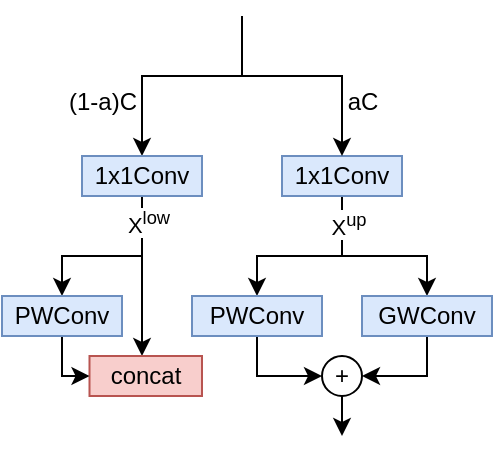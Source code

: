 <mxfile version="22.0.4" type="github">
  <diagram name="第 1 页" id="L62Syw4sW2Bvmkcxk8Q5">
    <mxGraphModel dx="2004" dy="1131" grid="1" gridSize="10" guides="1" tooltips="1" connect="1" arrows="1" fold="1" page="1" pageScale="1" pageWidth="827" pageHeight="1169" math="0" shadow="0">
      <root>
        <mxCell id="0" />
        <mxCell id="1" parent="0" />
        <mxCell id="Ur8V6VJK2JBpg7Gshukn-2" value="" style="endArrow=classic;html=1;rounded=0;entryX=0.5;entryY=0;entryDx=0;entryDy=0;" parent="1" target="Ur8V6VJK2JBpg7Gshukn-3" edge="1">
          <mxGeometry width="50" height="50" relative="1" as="geometry">
            <mxPoint x="380" y="210" as="sourcePoint" />
            <mxPoint x="380" y="250" as="targetPoint" />
            <Array as="points">
              <mxPoint x="380" y="240" />
              <mxPoint x="330" y="240" />
            </Array>
          </mxGeometry>
        </mxCell>
        <mxCell id="Ur8V6VJK2JBpg7Gshukn-22" style="edgeStyle=orthogonalEdgeStyle;rounded=0;orthogonalLoop=1;jettySize=auto;html=1;exitX=0.5;exitY=1;exitDx=0;exitDy=0;" parent="1" source="Ur8V6VJK2JBpg7Gshukn-3" edge="1">
          <mxGeometry relative="1" as="geometry">
            <mxPoint x="330" y="380" as="targetPoint" />
          </mxGeometry>
        </mxCell>
        <mxCell id="U6GN84W_XhxQD2ambfGV-3" style="edgeStyle=orthogonalEdgeStyle;rounded=0;orthogonalLoop=1;jettySize=auto;html=1;exitX=0.5;exitY=1;exitDx=0;exitDy=0;entryX=0.5;entryY=0;entryDx=0;entryDy=0;" parent="1" source="Ur8V6VJK2JBpg7Gshukn-3" target="Ur8V6VJK2JBpg7Gshukn-16" edge="1">
          <mxGeometry relative="1" as="geometry">
            <Array as="points">
              <mxPoint x="330" y="330" />
              <mxPoint x="290" y="330" />
            </Array>
          </mxGeometry>
        </mxCell>
        <mxCell id="U6GN84W_XhxQD2ambfGV-4" value="X&lt;sup&gt;low&lt;/sup&gt;" style="edgeLabel;html=1;align=center;verticalAlign=middle;resizable=0;points=[];" parent="U6GN84W_XhxQD2ambfGV-3" vertex="1" connectable="0">
          <mxGeometry x="-0.711" y="3" relative="1" as="geometry">
            <mxPoint as="offset" />
          </mxGeometry>
        </mxCell>
        <mxCell id="Ur8V6VJK2JBpg7Gshukn-3" value="1x1Conv" style="rounded=0;whiteSpace=wrap;html=1;fillColor=#dae8fc;strokeColor=#6c8ebf;" parent="1" vertex="1">
          <mxGeometry x="300" y="280" width="60" height="20" as="geometry" />
        </mxCell>
        <mxCell id="Ur8V6VJK2JBpg7Gshukn-24" style="edgeStyle=orthogonalEdgeStyle;rounded=0;orthogonalLoop=1;jettySize=auto;html=1;exitX=0.5;exitY=1;exitDx=0;exitDy=0;entryX=0.5;entryY=0;entryDx=0;entryDy=0;" parent="1" source="Ur8V6VJK2JBpg7Gshukn-7" target="Ur8V6VJK2JBpg7Gshukn-17" edge="1">
          <mxGeometry relative="1" as="geometry">
            <Array as="points">
              <mxPoint x="430" y="330" />
              <mxPoint x="388" y="330" />
            </Array>
          </mxGeometry>
        </mxCell>
        <mxCell id="Ur8V6VJK2JBpg7Gshukn-25" style="edgeStyle=orthogonalEdgeStyle;rounded=0;orthogonalLoop=1;jettySize=auto;html=1;exitX=0.5;exitY=1;exitDx=0;exitDy=0;entryX=0.5;entryY=0;entryDx=0;entryDy=0;" parent="1" source="Ur8V6VJK2JBpg7Gshukn-7" target="Ur8V6VJK2JBpg7Gshukn-18" edge="1">
          <mxGeometry relative="1" as="geometry">
            <Array as="points">
              <mxPoint x="430" y="330" />
              <mxPoint x="473" y="330" />
            </Array>
          </mxGeometry>
        </mxCell>
        <mxCell id="U6GN84W_XhxQD2ambfGV-8" value="X&lt;sup&gt;up&lt;/sup&gt;" style="edgeLabel;html=1;align=center;verticalAlign=middle;resizable=0;points=[];" parent="Ur8V6VJK2JBpg7Gshukn-25" vertex="1" connectable="0">
          <mxGeometry x="-0.697" y="3" relative="1" as="geometry">
            <mxPoint as="offset" />
          </mxGeometry>
        </mxCell>
        <mxCell id="Ur8V6VJK2JBpg7Gshukn-7" value="1x1Conv" style="rounded=0;whiteSpace=wrap;html=1;fillColor=#dae8fc;strokeColor=#6c8ebf;" parent="1" vertex="1">
          <mxGeometry x="400" y="280" width="60" height="20" as="geometry" />
        </mxCell>
        <mxCell id="Ur8V6VJK2JBpg7Gshukn-8" value="" style="endArrow=classic;html=1;rounded=0;entryX=0.5;entryY=0;entryDx=0;entryDy=0;" parent="1" target="Ur8V6VJK2JBpg7Gshukn-7" edge="1">
          <mxGeometry width="50" height="50" relative="1" as="geometry">
            <mxPoint x="380" y="210" as="sourcePoint" />
            <mxPoint x="440" y="550" as="targetPoint" />
            <Array as="points">
              <mxPoint x="380" y="220" />
              <mxPoint x="380" y="240" />
              <mxPoint x="430" y="240" />
            </Array>
          </mxGeometry>
        </mxCell>
        <mxCell id="Ur8V6VJK2JBpg7Gshukn-10" value="aC" style="text;html=1;align=center;verticalAlign=middle;resizable=0;points=[];autosize=1;strokeColor=none;fillColor=none;" parent="1" vertex="1">
          <mxGeometry x="420" y="238" width="40" height="30" as="geometry" />
        </mxCell>
        <mxCell id="Ur8V6VJK2JBpg7Gshukn-11" value="(1-a)C" style="text;html=1;align=center;verticalAlign=middle;resizable=0;points=[];autosize=1;strokeColor=none;fillColor=none;" parent="1" vertex="1">
          <mxGeometry x="280" y="238" width="60" height="30" as="geometry" />
        </mxCell>
        <mxCell id="Ur8V6VJK2JBpg7Gshukn-12" value="concat" style="rounded=0;whiteSpace=wrap;html=1;fillColor=#f8cecc;strokeColor=#b85450;" parent="1" vertex="1">
          <mxGeometry x="303.75" y="380" width="56.25" height="20" as="geometry" />
        </mxCell>
        <mxCell id="Ur8V6VJK2JBpg7Gshukn-20" style="edgeStyle=orthogonalEdgeStyle;rounded=0;orthogonalLoop=1;jettySize=auto;html=1;exitX=0.5;exitY=1;exitDx=0;exitDy=0;entryX=0;entryY=0.5;entryDx=0;entryDy=0;" parent="1" source="Ur8V6VJK2JBpg7Gshukn-16" target="Ur8V6VJK2JBpg7Gshukn-12" edge="1">
          <mxGeometry relative="1" as="geometry">
            <Array as="points">
              <mxPoint x="290" y="390" />
            </Array>
          </mxGeometry>
        </mxCell>
        <mxCell id="Ur8V6VJK2JBpg7Gshukn-16" value="PWConv" style="rounded=0;whiteSpace=wrap;html=1;fillColor=#dae8fc;strokeColor=#6c8ebf;" parent="1" vertex="1">
          <mxGeometry x="260" y="350" width="60" height="20" as="geometry" />
        </mxCell>
        <mxCell id="Ur8V6VJK2JBpg7Gshukn-26" style="edgeStyle=orthogonalEdgeStyle;rounded=0;orthogonalLoop=1;jettySize=auto;html=1;exitX=0.5;exitY=1;exitDx=0;exitDy=0;entryX=0;entryY=0.5;entryDx=0;entryDy=0;" parent="1" source="Ur8V6VJK2JBpg7Gshukn-17" target="Ur8V6VJK2JBpg7Gshukn-30" edge="1">
          <mxGeometry relative="1" as="geometry">
            <mxPoint x="403.75" y="390" as="targetPoint" />
            <Array as="points">
              <mxPoint x="388" y="390" />
            </Array>
          </mxGeometry>
        </mxCell>
        <mxCell id="Ur8V6VJK2JBpg7Gshukn-17" value="PWConv" style="rounded=0;whiteSpace=wrap;html=1;fillColor=#dae8fc;strokeColor=#6c8ebf;" parent="1" vertex="1">
          <mxGeometry x="355" y="350" width="65" height="20" as="geometry" />
        </mxCell>
        <mxCell id="U6GN84W_XhxQD2ambfGV-11" style="edgeStyle=orthogonalEdgeStyle;rounded=0;orthogonalLoop=1;jettySize=auto;html=1;exitX=0.5;exitY=1;exitDx=0;exitDy=0;entryX=1;entryY=0.5;entryDx=0;entryDy=0;" parent="1" source="Ur8V6VJK2JBpg7Gshukn-18" target="Ur8V6VJK2JBpg7Gshukn-30" edge="1">
          <mxGeometry relative="1" as="geometry">
            <Array as="points">
              <mxPoint x="473" y="390" />
            </Array>
          </mxGeometry>
        </mxCell>
        <mxCell id="Ur8V6VJK2JBpg7Gshukn-18" value="GWConv" style="rounded=0;whiteSpace=wrap;html=1;fillColor=#dae8fc;strokeColor=#6c8ebf;" parent="1" vertex="1">
          <mxGeometry x="440" y="350" width="65" height="20" as="geometry" />
        </mxCell>
        <mxCell id="VcxKodku8BXHEVl9nZtI-4" value="" style="edgeStyle=orthogonalEdgeStyle;rounded=0;orthogonalLoop=1;jettySize=auto;html=1;" edge="1" parent="1" source="Ur8V6VJK2JBpg7Gshukn-30">
          <mxGeometry relative="1" as="geometry">
            <mxPoint x="430" y="420" as="targetPoint" />
          </mxGeometry>
        </mxCell>
        <mxCell id="Ur8V6VJK2JBpg7Gshukn-30" value="+" style="ellipse;whiteSpace=wrap;html=1;aspect=fixed;" parent="1" vertex="1">
          <mxGeometry x="420" y="380" width="20" height="20" as="geometry" />
        </mxCell>
      </root>
    </mxGraphModel>
  </diagram>
</mxfile>
